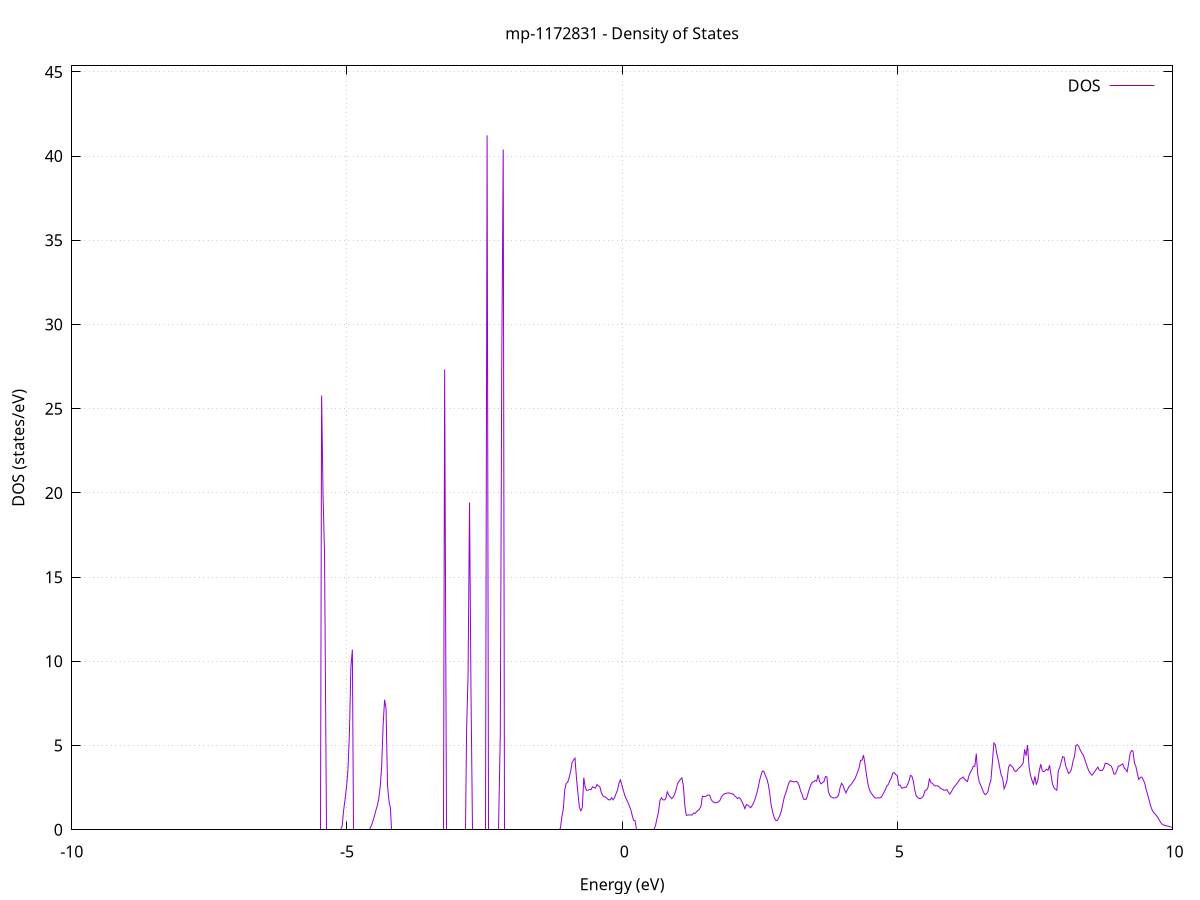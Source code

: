 set title 'mp-1172831 - Density of States'
set xlabel 'Energy (eV)'
set ylabel 'DOS (states/eV)'
set grid
set xrange [-10:10]
set yrange [0:45.358]
set xzeroaxis lt -1
set terminal png size 800,600
set output 'mp-1172831_dos_gnuplot.png'
plot '-' using 1:2 with lines title 'DOS'
-39.603800 0.000000
-39.577200 0.000000
-39.550500 0.000000
-39.523900 0.000000
-39.497300 0.000000
-39.470700 0.000000
-39.444100 0.000000
-39.417500 0.000000
-39.390900 0.000000
-39.364300 0.000000
-39.337600 0.000000
-39.311000 0.000000
-39.284400 0.000000
-39.257800 0.000000
-39.231200 0.000000
-39.204600 0.000000
-39.178000 0.000000
-39.151400 0.000000
-39.124800 0.000000
-39.098100 0.000000
-39.071500 0.000000
-39.044900 0.000000
-39.018300 0.000000
-38.991700 0.000000
-38.965100 0.000000
-38.938500 0.000000
-38.911900 0.000000
-38.885200 0.000000
-38.858600 0.000000
-38.832000 0.000000
-38.805400 0.000000
-38.778800 0.000000
-38.752200 0.000000
-38.725600 0.000000
-38.699000 0.000000
-38.672300 0.000000
-38.645700 0.000000
-38.619100 0.000000
-38.592500 0.000000
-38.565900 0.000000
-38.539300 0.000000
-38.512700 0.000000
-38.486100 0.000000
-38.459500 0.000000
-38.432800 0.000000
-38.406200 0.000000
-38.379600 0.000000
-38.353000 0.000000
-38.326400 0.000000
-38.299800 0.000000
-38.273200 0.000000
-38.246600 0.000000
-38.219900 0.000000
-38.193300 0.000000
-38.166700 0.000000
-38.140100 0.000000
-38.113500 0.000000
-38.086900 0.000000
-38.060300 0.000000
-38.033700 0.000000
-38.007100 0.000000
-37.980400 0.000000
-37.953800 0.000000
-37.927200 0.000000
-37.900600 0.000000
-37.874000 0.000000
-37.847400 0.000000
-37.820800 0.000000
-37.794200 0.000000
-37.767500 0.000000
-37.740900 0.000000
-37.714300 0.000000
-37.687700 0.000000
-37.661100 0.000000
-37.634500 0.000000
-37.607900 0.000000
-37.581300 0.000000
-37.554600 0.000000
-37.528000 0.000000
-37.501400 0.000000
-37.474800 0.000000
-37.448200 0.000000
-37.421600 0.000000
-37.395000 0.000000
-37.368400 0.000000
-37.341800 0.000000
-37.315100 0.000000
-37.288500 0.000000
-37.261900 0.000000
-37.235300 0.000000
-37.208700 0.000000
-37.182100 0.000000
-37.155500 0.000000
-37.128900 0.000000
-37.102200 0.000000
-37.075600 0.000000
-37.049000 0.000000
-37.022400 0.000000
-36.995800 0.000000
-36.969200 0.000000
-36.942600 0.000000
-36.916000 0.000000
-36.889400 0.000000
-36.862700 0.000000
-36.836100 0.000000
-36.809500 0.000000
-36.782900 0.000000
-36.756300 0.000000
-36.729700 0.000000
-36.703100 0.000000
-36.676500 0.000000
-36.649800 0.000000
-36.623200 0.000000
-36.596600 0.000000
-36.570000 0.000000
-36.543400 0.000000
-36.516800 0.000000
-36.490200 0.000000
-36.463600 0.000000
-36.436900 0.000000
-36.410300 0.000000
-36.383700 0.000000
-36.357100 0.000000
-36.330500 0.000000
-36.303900 0.000000
-36.277300 0.000000
-36.250700 0.000000
-36.224100 0.000000
-36.197400 0.000000
-36.170800 0.000000
-36.144200 0.000000
-36.117600 0.000000
-36.091000 0.000000
-36.064400 0.000000
-36.037800 0.000000
-36.011200 0.000000
-35.984500 0.000000
-35.957900 0.000000
-35.931300 0.000000
-35.904700 0.000000
-35.878100 0.000000
-35.851500 0.000000
-35.824900 0.000000
-35.798300 0.000000
-35.771700 0.000000
-35.745000 0.000000
-35.718400 0.000000
-35.691800 0.000000
-35.665200 0.000000
-35.638600 0.000000
-35.612000 0.000000
-35.585400 0.000000
-35.558800 0.000000
-35.532100 0.000000
-35.505500 0.000000
-35.478900 0.000000
-35.452300 0.000000
-35.425700 0.000000
-35.399100 0.000000
-35.372500 0.000000
-35.345900 0.000000
-35.319200 0.000000
-35.292600 0.000000
-35.266000 0.000000
-35.239400 0.000000
-35.212800 0.000000
-35.186200 0.000000
-35.159600 0.000000
-35.133000 0.000000
-35.106400 0.000000
-35.079700 0.000000
-35.053100 0.000000
-35.026500 0.000000
-34.999900 0.000000
-34.973300 0.000000
-34.946700 0.000000
-34.920100 0.000000
-34.893500 0.000000
-34.866800 0.000000
-34.840200 0.000000
-34.813600 0.000000
-34.787000 0.000000
-34.760400 0.000000
-34.733800 0.000000
-34.707200 0.000000
-34.680600 0.000000
-34.654000 0.000000
-34.627300 0.000000
-34.600700 0.000000
-34.574100 0.000000
-34.547500 0.000000
-34.520900 0.000000
-34.494300 0.000000
-34.467700 0.000000
-34.441100 0.000000
-34.414400 0.000000
-34.387800 0.000000
-34.361200 0.000000
-34.334600 0.000000
-34.308000 0.000000
-34.281400 0.000000
-34.254800 0.000000
-34.228200 0.000000
-34.201500 0.000000
-34.174900 0.000000
-34.148300 0.000000
-34.121700 0.000000
-34.095100 0.000000
-34.068500 0.000000
-34.041900 0.000000
-34.015300 0.000000
-33.988700 0.000000
-33.962000 0.000000
-33.935400 0.000000
-33.908800 0.000000
-33.882200 0.000000
-33.855600 0.000000
-33.829000 0.000000
-33.802400 0.000000
-33.775800 0.000000
-33.749100 0.000000
-33.722500 0.000000
-33.695900 0.000000
-33.669300 0.000000
-33.642700 0.000000
-33.616100 0.000000
-33.589500 0.000000
-33.562900 0.000000
-33.536300 0.000000
-33.509600 0.000000
-33.483000 0.000000
-33.456400 0.000000
-33.429800 0.000000
-33.403200 0.000000
-33.376600 0.000000
-33.350000 0.000000
-33.323400 0.000000
-33.296700 0.000000
-33.270100 0.000000
-33.243500 0.000000
-33.216900 0.000000
-33.190300 0.000000
-33.163700 0.000000
-33.137100 0.000000
-33.110500 0.000000
-33.083800 0.000000
-33.057200 0.000000
-33.030600 0.000000
-33.004000 0.000000
-32.977400 0.000000
-32.950800 0.000000
-32.924200 0.000000
-32.897600 0.000000
-32.871000 0.000000
-32.844300 0.000000
-32.817700 0.000000
-32.791100 0.000000
-32.764500 0.000000
-32.737900 0.000000
-32.711300 0.000000
-32.684700 0.000000
-32.658100 0.000000
-32.631400 0.000000
-32.604800 0.000000
-32.578200 0.000000
-32.551600 0.000000
-32.525000 0.000000
-32.498400 0.000000
-32.471800 0.000000
-32.445200 0.000000
-32.418600 0.000000
-32.391900 0.000000
-32.365300 0.000000
-32.338700 0.000000
-32.312100 0.000000
-32.285500 0.000000
-32.258900 0.000000
-32.232300 0.000000
-32.205700 0.000000
-32.179000 0.000000
-32.152400 0.000000
-32.125800 0.000000
-32.099200 0.000000
-32.072600 0.000000
-32.046000 0.000000
-32.019400 0.000000
-31.992800 0.000000
-31.966200 0.000000
-31.939500 0.000000
-31.912900 0.000000
-31.886300 0.000000
-31.859700 0.000000
-31.833100 0.000000
-31.806500 0.000000
-31.779900 0.000000
-31.753300 0.000000
-31.726600 0.000000
-31.700000 0.000000
-31.673400 0.000000
-31.646800 0.000000
-31.620200 0.000000
-31.593600 0.000000
-31.567000 0.000000
-31.540400 0.000000
-31.513700 0.000000
-31.487100 0.000000
-31.460500 0.000000
-31.433900 0.000000
-31.407300 0.000000
-31.380700 0.000000
-31.354100 0.000000
-31.327500 0.000000
-31.300900 0.000000
-31.274200 0.000000
-31.247600 0.000000
-31.221000 0.000000
-31.194400 0.000000
-31.167800 0.000000
-31.141200 0.000000
-31.114600 0.000000
-31.088000 0.000000
-31.061300 0.000000
-31.034700 0.000000
-31.008100 0.000000
-30.981500 0.000000
-30.954900 0.000000
-30.928300 0.000000
-30.901700 0.000000
-30.875100 0.000000
-30.848500 0.000000
-30.821800 0.000000
-30.795200 0.000000
-30.768600 0.000000
-30.742000 0.000000
-30.715400 0.000000
-30.688800 0.000000
-30.662200 0.000000
-30.635600 0.000000
-30.608900 0.000000
-30.582300 0.000000
-30.555700 0.000000
-30.529100 0.000000
-30.502500 0.000000
-30.475900 0.000000
-30.449300 0.000000
-30.422700 0.000000
-30.396000 0.000000
-30.369400 0.000000
-30.342800 0.000000
-30.316200 0.000000
-30.289600 0.000000
-30.263000 0.000000
-30.236400 0.000000
-30.209800 0.000000
-30.183200 0.000000
-30.156500 0.000000
-30.129900 0.000000
-30.103300 0.000000
-30.076700 0.000000
-30.050100 0.000000
-30.023500 0.000000
-29.996900 0.000000
-29.970300 0.000000
-29.943600 0.000000
-29.917000 0.000000
-29.890400 0.000000
-29.863800 0.000000
-29.837200 0.000000
-29.810600 0.000000
-29.784000 0.000000
-29.757400 0.000000
-29.730800 0.000000
-29.704100 0.000000
-29.677500 0.000000
-29.650900 0.000000
-29.624300 0.000000
-29.597700 0.000000
-29.571100 0.000000
-29.544500 0.000000
-29.517900 0.000000
-29.491200 0.000000
-29.464600 0.000000
-29.438000 0.000000
-29.411400 0.000000
-29.384800 0.000000
-29.358200 0.000000
-29.331600 0.000000
-29.305000 0.000000
-29.278300 0.000000
-29.251700 0.000000
-29.225100 0.000000
-29.198500 0.000000
-29.171900 0.000000
-29.145300 0.000000
-29.118700 0.000000
-29.092100 0.000000
-29.065500 0.000000
-29.038800 0.000000
-29.012200 0.000000
-28.985600 0.000000
-28.959000 0.000000
-28.932400 0.000000
-28.905800 0.000000
-28.879200 0.000000
-28.852600 0.000000
-28.825900 0.000000
-28.799300 0.000000
-28.772700 0.000000
-28.746100 0.000000
-28.719500 0.000000
-28.692900 0.000000
-28.666300 0.000000
-28.639700 0.000000
-28.613100 0.000000
-28.586400 0.000000
-28.559800 0.000000
-28.533200 0.000000
-28.506600 0.000000
-28.480000 0.000000
-28.453400 0.000000
-28.426800 0.000000
-28.400200 0.000000
-28.373500 0.000000
-28.346900 0.000000
-28.320300 0.000000
-28.293700 0.000000
-28.267100 0.000000
-28.240500 0.000000
-28.213900 0.000000
-28.187300 0.000000
-28.160600 0.000000
-28.134000 0.000000
-28.107400 0.000000
-28.080800 0.000000
-28.054200 0.000000
-28.027600 0.000000
-28.001000 0.000000
-27.974400 0.000000
-27.947800 0.000000
-27.921100 0.000000
-27.894500 0.000000
-27.867900 0.000000
-27.841300 0.000000
-27.814700 0.000000
-27.788100 0.000000
-27.761500 0.000000
-27.734900 0.000000
-27.708200 0.000000
-27.681600 0.000000
-27.655000 0.000000
-27.628400 0.000000
-27.601800 0.000000
-27.575200 0.000000
-27.548600 0.000000
-27.522000 0.000000
-27.495400 0.000000
-27.468700 0.000000
-27.442100 0.000000
-27.415500 0.000000
-27.388900 0.000000
-27.362300 0.000000
-27.335700 0.000000
-27.309100 0.000000
-27.282500 0.000000
-27.255800 0.000000
-27.229200 0.000000
-27.202600 0.000000
-27.176000 0.000000
-27.149400 0.000000
-27.122800 0.000000
-27.096200 0.000000
-27.069600 0.000000
-27.042900 0.000000
-27.016300 0.000000
-26.989700 0.000000
-26.963100 0.000000
-26.936500 0.000000
-26.909900 0.000000
-26.883300 0.000000
-26.856700 0.000000
-26.830100 0.000000
-26.803400 0.000000
-26.776800 0.000000
-26.750200 0.000000
-26.723600 0.000000
-26.697000 0.000000
-26.670400 0.000000
-26.643800 0.000000
-26.617200 0.000000
-26.590500 0.000000
-26.563900 0.000000
-26.537300 0.000000
-26.510700 0.000000
-26.484100 0.000000
-26.457500 0.000000
-26.430900 0.000000
-26.404300 0.000000
-26.377700 0.000000
-26.351000 0.000000
-26.324400 0.000000
-26.297800 0.000000
-26.271200 0.000000
-26.244600 0.000000
-26.218000 0.000000
-26.191400 0.000000
-26.164800 0.000000
-26.138100 0.000000
-26.111500 0.000000
-26.084900 0.000000
-26.058300 0.000000
-26.031700 0.000000
-26.005100 0.000000
-25.978500 0.000000
-25.951900 0.000000
-25.925200 0.000000
-25.898600 0.000000
-25.872000 0.000000
-25.845400 0.000000
-25.818800 0.000000
-25.792200 0.000000
-25.765600 0.000000
-25.739000 0.000000
-25.712400 0.000000
-25.685700 0.000000
-25.659100 0.000000
-25.632500 0.000000
-25.605900 0.000000
-25.579300 0.000000
-25.552700 0.000000
-25.526100 0.000000
-25.499500 0.000000
-25.472800 0.000000
-25.446200 0.000000
-25.419600 0.000000
-25.393000 0.000000
-25.366400 0.000000
-25.339800 0.000000
-25.313200 0.000000
-25.286600 0.000000
-25.260000 0.000000
-25.233300 0.000000
-25.206700 0.000000
-25.180100 0.000000
-25.153500 0.000000
-25.126900 0.000000
-25.100300 0.000000
-25.073700 0.000000
-25.047100 0.000000
-25.020400 0.000000
-24.993800 0.000000
-24.967200 0.000000
-24.940600 0.000000
-24.914000 0.000000
-24.887400 0.000000
-24.860800 0.000000
-24.834200 0.000000
-24.807500 0.000000
-24.780900 0.000000
-24.754300 0.000000
-24.727700 0.000000
-24.701100 0.000000
-24.674500 0.000000
-24.647900 0.000000
-24.621300 0.000000
-24.594700 0.000000
-24.568000 0.000000
-24.541400 0.000000
-24.514800 0.000000
-24.488200 0.000000
-24.461600 0.000000
-24.435000 0.000000
-24.408400 0.000000
-24.381800 0.000000
-24.355100 0.000000
-24.328500 0.000000
-24.301900 0.000000
-24.275300 0.000000
-24.248700 0.000000
-24.222100 0.000000
-24.195500 0.000000
-24.168900 0.000000
-24.142300 0.000000
-24.115600 0.000000
-24.089000 0.000000
-24.062400 0.000000
-24.035800 0.000000
-24.009200 0.000000
-23.982600 0.000000
-23.956000 0.000000
-23.929400 0.000000
-23.902700 0.000000
-23.876100 0.000000
-23.849500 0.000000
-23.822900 0.000000
-23.796300 0.000000
-23.769700 0.000000
-23.743100 0.000000
-23.716500 0.000000
-23.689800 0.000000
-23.663200 0.000000
-23.636600 0.000000
-23.610000 0.000000
-23.583400 0.000000
-23.556800 0.000000
-23.530200 0.000000
-23.503600 0.000000
-23.477000 0.000000
-23.450300 0.000000
-23.423700 0.000000
-23.397100 0.000000
-23.370500 0.000000
-23.343900 0.000000
-23.317300 0.000000
-23.290700 0.000000
-23.264100 0.000000
-23.237400 0.000000
-23.210800 0.000000
-23.184200 0.000000
-23.157600 0.000000
-23.131000 0.000000
-23.104400 0.000000
-23.077800 0.000000
-23.051200 0.000000
-23.024600 0.000000
-22.997900 0.000000
-22.971300 0.000000
-22.944700 0.000000
-22.918100 0.000000
-22.891500 0.000000
-22.864900 0.000000
-22.838300 0.000000
-22.811700 0.000000
-22.785000 0.000000
-22.758400 0.000000
-22.731800 0.000000
-22.705200 0.000000
-22.678600 0.000000
-22.652000 0.000000
-22.625400 0.000000
-22.598800 0.000000
-22.572100 0.000000
-22.545500 0.000000
-22.518900 0.000000
-22.492300 0.000000
-22.465700 0.000000
-22.439100 0.000000
-22.412500 0.000000
-22.385900 0.000000
-22.359300 0.000000
-22.332600 0.000000
-22.306000 0.000000
-22.279400 0.000000
-22.252800 0.000000
-22.226200 0.000000
-22.199600 0.000000
-22.173000 0.000000
-22.146400 0.000000
-22.119700 0.000000
-22.093100 0.000000
-22.066500 0.000000
-22.039900 0.000000
-22.013300 0.000000
-21.986700 0.000000
-21.960100 0.000000
-21.933500 0.000000
-21.906900 0.000000
-21.880200 0.000000
-21.853600 0.000000
-21.827000 0.000000
-21.800400 0.000000
-21.773800 0.000000
-21.747200 0.000000
-21.720600 0.000000
-21.694000 0.000000
-21.667300 0.000000
-21.640700 0.000000
-21.614100 0.000000
-21.587500 0.000000
-21.560900 0.000000
-21.534300 0.000000
-21.507700 0.000000
-21.481100 0.000000
-21.454400 0.000000
-21.427800 0.000000
-21.401200 0.000000
-21.374600 0.000000
-21.348000 0.000000
-21.321400 0.000000
-21.294800 0.000000
-21.268200 0.000000
-21.241600 0.000000
-21.214900 0.000000
-21.188300 0.000000
-21.161700 0.000000
-21.135100 0.000000
-21.108500 0.000000
-21.081900 0.000000
-21.055300 0.000000
-21.028700 0.000000
-21.002000 0.000000
-20.975400 0.000000
-20.948800 0.000000
-20.922200 0.000000
-20.895600 0.000000
-20.869000 0.000000
-20.842400 0.000000
-20.815800 0.000000
-20.789200 0.000000
-20.762500 0.000000
-20.735900 0.000000
-20.709300 0.000000
-20.682700 0.000000
-20.656100 0.000000
-20.629500 0.000000
-20.602900 0.000000
-20.576300 0.000000
-20.549600 0.000000
-20.523000 0.000000
-20.496400 0.000000
-20.469800 0.000000
-20.443200 0.000000
-20.416600 0.000000
-20.390000 0.000000
-20.363400 0.000000
-20.336700 0.000000
-20.310100 0.000000
-20.283500 0.000000
-20.256900 0.000000
-20.230300 0.000000
-20.203700 0.000000
-20.177100 0.000000
-20.150500 0.000000
-20.123900 0.000000
-20.097200 0.000000
-20.070600 0.000000
-20.044000 0.000000
-20.017400 0.000000
-19.990800 0.000000
-19.964200 0.000000
-19.937600 0.000000
-19.911000 0.000000
-19.884300 0.000000
-19.857700 0.000000
-19.831100 0.000000
-19.804500 0.000000
-19.777900 0.000000
-19.751300 0.000000
-19.724700 0.000000
-19.698100 0.000000
-19.671500 0.000000
-19.644800 0.000000
-19.618200 0.000000
-19.591600 0.000000
-19.565000 0.000000
-19.538400 0.000000
-19.511800 0.000000
-19.485200 0.000000
-19.458600 0.000000
-19.431900 0.000000
-19.405300 0.000000
-19.378700 0.000000
-19.352100 0.000000
-19.325500 0.000000
-19.298900 0.000000
-19.272300 0.000000
-19.245700 0.000000
-19.219100 0.000000
-19.192400 0.000000
-19.165800 0.000000
-19.139200 0.000000
-19.112600 0.000000
-19.086000 0.000000
-19.059400 0.000000
-19.032800 0.000000
-19.006200 0.000000
-18.979500 0.000000
-18.952900 0.000000
-18.926300 0.000000
-18.899700 0.000000
-18.873100 0.000000
-18.846500 0.000000
-18.819900 0.000000
-18.793300 0.000000
-18.766600 0.000000
-18.740000 0.000000
-18.713400 0.000000
-18.686800 0.000000
-18.660200 0.000000
-18.633600 0.000000
-18.607000 0.000000
-18.580400 0.000000
-18.553800 0.000000
-18.527100 0.000000
-18.500500 0.000000
-18.473900 0.000000
-18.447300 0.000000
-18.420700 0.000000
-18.394100 0.000000
-18.367500 0.000000
-18.340900 0.000000
-18.314200 0.000000
-18.287600 0.000000
-18.261000 0.000000
-18.234400 0.000000
-18.207800 0.000000
-18.181200 0.000000
-18.154600 0.000000
-18.128000 0.000000
-18.101400 0.000000
-18.074700 0.000000
-18.048100 0.000000
-18.021500 0.000000
-17.994900 0.000000
-17.968300 0.000000
-17.941700 0.000000
-17.915100 0.000000
-17.888500 0.000000
-17.861800 0.000000
-17.835200 0.000000
-17.808600 0.000000
-17.782000 0.000000
-17.755400 0.000000
-17.728800 0.000000
-17.702200 0.000000
-17.675600 0.000000
-17.648900 0.000000
-17.622300 0.000000
-17.595700 0.000000
-17.569100 0.000000
-17.542500 0.000000
-17.515900 0.000000
-17.489300 0.000000
-17.462700 0.000000
-17.436100 0.000000
-17.409400 0.000000
-17.382800 0.000000
-17.356200 0.000000
-17.329600 0.000000
-17.303000 0.000000
-17.276400 0.000000
-17.249800 0.000000
-17.223200 0.000000
-17.196500 0.000000
-17.169900 0.000000
-17.143300 0.000000
-17.116700 0.000000
-17.090100 0.000000
-17.063500 0.000000
-17.036900 0.000000
-17.010300 0.000000
-16.983700 0.000000
-16.957000 0.000000
-16.930400 0.000000
-16.903800 0.000000
-16.877200 0.000000
-16.850600 0.000000
-16.824000 0.000000
-16.797400 0.000000
-16.770800 0.000000
-16.744100 0.000000
-16.717500 0.000000
-16.690900 0.000000
-16.664300 0.000000
-16.637700 0.000000
-16.611100 0.000000
-16.584500 0.000000
-16.557900 0.000000
-16.531200 0.000000
-16.504600 0.000000
-16.478000 0.000000
-16.451400 0.000000
-16.424800 0.000000
-16.398200 0.000000
-16.371600 0.000000
-16.345000 0.000000
-16.318400 0.000000
-16.291700 0.000000
-16.265100 0.000000
-16.238500 0.000000
-16.211900 0.000000
-16.185300 0.000000
-16.158700 0.000000
-16.132100 0.000000
-16.105500 0.000000
-16.078800 0.000000
-16.052200 0.000000
-16.025600 0.000000
-15.999000 0.000000
-15.972400 0.000000
-15.945800 0.000000
-15.919200 0.000000
-15.892600 0.000000
-15.866000 0.000000
-15.839300 0.000000
-15.812700 0.000000
-15.786100 0.000000
-15.759500 0.000000
-15.732900 0.000000
-15.706300 0.000000
-15.679700 0.000000
-15.653100 0.000000
-15.626400 0.000000
-15.599800 0.000000
-15.573200 0.000000
-15.546600 0.000000
-15.520000 0.000000
-15.493400 0.000000
-15.466800 0.000000
-15.440200 0.000000
-15.413500 0.000000
-15.386900 0.000000
-15.360300 0.000000
-15.333700 0.000000
-15.307100 0.000000
-15.280500 0.000000
-15.253900 0.000000
-15.227300 0.000000
-15.200700 0.000000
-15.174000 0.000000
-15.147400 0.000000
-15.120800 0.000000
-15.094200 0.000000
-15.067600 0.000000
-15.041000 0.000000
-15.014400 0.000000
-14.987800 0.000000
-14.961100 0.000000
-14.934500 0.000000
-14.907900 0.000000
-14.881300 0.000000
-14.854700 0.000000
-14.828100 0.000000
-14.801500 0.000000
-14.774900 0.000000
-14.748300 0.000000
-14.721600 0.000000
-14.695000 0.000000
-14.668400 0.000000
-14.641800 0.000000
-14.615200 0.000000
-14.588600 0.000000
-14.562000 0.000000
-14.535400 0.000000
-14.508700 0.000000
-14.482100 0.000000
-14.455500 0.000000
-14.428900 0.000000
-14.402300 0.000000
-14.375700 0.000000
-14.349100 0.000000
-14.322500 0.000000
-14.295800 0.000000
-14.269200 0.000000
-14.242600 0.000000
-14.216000 0.000000
-14.189400 0.000000
-14.162800 0.000000
-14.136200 0.000000
-14.109600 0.000000
-14.083000 0.000000
-14.056300 0.000000
-14.029700 0.000000
-14.003100 0.000000
-13.976500 0.000000
-13.949900 0.000000
-13.923300 0.000000
-13.896700 0.000000
-13.870100 0.000000
-13.843400 0.000000
-13.816800 0.000000
-13.790200 0.000000
-13.763600 0.000000
-13.737000 0.000000
-13.710400 0.000000
-13.683800 0.000000
-13.657200 0.000000
-13.630600 0.000000
-13.603900 0.000000
-13.577300 0.000000
-13.550700 0.000000
-13.524100 0.000000
-13.497500 0.000000
-13.470900 0.000000
-13.444300 0.000000
-13.417700 0.000000
-13.391000 0.000000
-13.364400 0.000000
-13.337800 0.000000
-13.311200 0.000000
-13.284600 0.000000
-13.258000 0.000000
-13.231400 0.000000
-13.204800 0.000000
-13.178100 0.000000
-13.151500 0.000000
-13.124900 0.000000
-13.098300 0.000000
-13.071700 0.000000
-13.045100 0.000000
-13.018500 0.000000
-12.991900 0.000000
-12.965300 0.000000
-12.938600 0.000000
-12.912000 0.000000
-12.885400 0.000000
-12.858800 0.000000
-12.832200 0.000000
-12.805600 0.000000
-12.779000 0.000000
-12.752400 0.000000
-12.725700 0.000000
-12.699100 0.000000
-12.672500 0.000000
-12.645900 0.000000
-12.619300 0.000000
-12.592700 0.000000
-12.566100 0.000000
-12.539500 0.000000
-12.512900 0.000000
-12.486200 0.000000
-12.459600 0.000000
-12.433000 0.000000
-12.406400 0.000000
-12.379800 0.000000
-12.353200 0.000000
-12.326600 0.000000
-12.300000 0.000000
-12.273300 0.000000
-12.246700 0.000000
-12.220100 0.000000
-12.193500 0.000000
-12.166900 0.000000
-12.140300 0.000000
-12.113700 0.000000
-12.087100 0.000000
-12.060400 0.000000
-12.033800 0.000000
-12.007200 0.000000
-11.980600 0.000000
-11.954000 0.000000
-11.927400 0.000000
-11.900800 0.000000
-11.874200 0.000000
-11.847600 0.000000
-11.820900 0.000000
-11.794300 0.000000
-11.767700 0.000000
-11.741100 0.000000
-11.714500 0.000000
-11.687900 0.000000
-11.661300 0.000000
-11.634700 0.000000
-11.608000 0.000000
-11.581400 0.000000
-11.554800 0.000000
-11.528200 0.000000
-11.501600 0.000000
-11.475000 0.000000
-11.448400 0.000000
-11.421800 0.000000
-11.395200 0.000000
-11.368500 0.000000
-11.341900 0.000000
-11.315300 0.000000
-11.288700 0.000000
-11.262100 0.000000
-11.235500 0.000000
-11.208900 0.000000
-11.182300 0.000000
-11.155600 0.000000
-11.129000 0.000000
-11.102400 0.000000
-11.075800 0.000000
-11.049200 0.000000
-11.022600 0.000000
-10.996000 0.000000
-10.969400 0.000000
-10.942700 0.000000
-10.916100 0.000000
-10.889500 0.000000
-10.862900 0.000000
-10.836300 0.000000
-10.809700 0.000000
-10.783100 0.000000
-10.756500 0.000000
-10.729900 0.000000
-10.703200 0.000000
-10.676600 0.000000
-10.650000 0.000000
-10.623400 0.000000
-10.596800 0.000000
-10.570200 0.000000
-10.543600 0.000000
-10.517000 0.000000
-10.490300 0.000000
-10.463700 0.000000
-10.437100 0.000000
-10.410500 0.000000
-10.383900 0.000000
-10.357300 0.000000
-10.330700 0.000000
-10.304100 0.000000
-10.277500 0.000000
-10.250800 0.000000
-10.224200 0.000000
-10.197600 0.000000
-10.171000 0.000000
-10.144400 0.000000
-10.117800 0.000000
-10.091200 0.000000
-10.064600 0.000000
-10.037900 0.000000
-10.011300 0.000000
-9.984700 0.000000
-9.958100 0.000000
-9.931500 0.000000
-9.904900 0.000000
-9.878300 0.000000
-9.851700 0.000000
-9.825000 0.000000
-9.798400 0.000000
-9.771800 0.000000
-9.745200 0.000000
-9.718600 0.000000
-9.692000 0.000000
-9.665400 0.000000
-9.638800 0.000000
-9.612200 0.000000
-9.585500 0.000000
-9.558900 0.000000
-9.532300 0.000000
-9.505700 0.000000
-9.479100 0.000000
-9.452500 0.000000
-9.425900 0.000000
-9.399300 0.000000
-9.372600 0.000000
-9.346000 0.000000
-9.319400 0.000000
-9.292800 0.000000
-9.266200 0.000000
-9.239600 0.000000
-9.213000 0.000000
-9.186400 0.000000
-9.159800 0.000000
-9.133100 0.000000
-9.106500 0.000000
-9.079900 0.000000
-9.053300 0.000000
-9.026700 0.000000
-9.000100 0.000000
-8.973500 0.000000
-8.946900 0.000000
-8.920200 0.000000
-8.893600 0.000000
-8.867000 0.000000
-8.840400 0.000000
-8.813800 0.000000
-8.787200 0.000000
-8.760600 0.000000
-8.734000 0.000000
-8.707300 0.000000
-8.680700 0.000000
-8.654100 0.000000
-8.627500 0.000000
-8.600900 0.000000
-8.574300 0.000000
-8.547700 0.000000
-8.521100 0.000000
-8.494500 0.000000
-8.467800 0.000000
-8.441200 0.000000
-8.414600 0.000000
-8.388000 0.000000
-8.361400 0.000000
-8.334800 0.000000
-8.308200 0.000000
-8.281600 0.000000
-8.254900 0.000000
-8.228300 0.000000
-8.201700 0.000000
-8.175100 0.000000
-8.148500 0.000000
-8.121900 0.000000
-8.095300 0.000000
-8.068700 0.000000
-8.042100 0.000000
-8.015400 0.000000
-7.988800 0.000000
-7.962200 0.000000
-7.935600 0.000000
-7.909000 0.000000
-7.882400 0.000000
-7.855800 0.000000
-7.829200 0.000000
-7.802500 0.000000
-7.775900 0.000000
-7.749300 0.000000
-7.722700 0.000000
-7.696100 0.000000
-7.669500 0.000000
-7.642900 0.000000
-7.616300 0.000000
-7.589700 0.000000
-7.563000 0.000000
-7.536400 0.000000
-7.509800 0.000000
-7.483200 0.000000
-7.456600 0.000000
-7.430000 0.000000
-7.403400 0.000000
-7.376800 0.000000
-7.350100 0.000000
-7.323500 0.000000
-7.296900 0.000000
-7.270300 0.000000
-7.243700 0.000000
-7.217100 0.000000
-7.190500 0.000000
-7.163900 0.000000
-7.137200 0.000000
-7.110600 0.000000
-7.084000 0.000000
-7.057400 0.000000
-7.030800 0.000000
-7.004200 0.000000
-6.977600 0.000000
-6.951000 0.000000
-6.924400 0.000000
-6.897700 0.000000
-6.871100 0.000000
-6.844500 0.000000
-6.817900 0.000000
-6.791300 0.000000
-6.764700 0.000000
-6.738100 0.000000
-6.711500 0.000000
-6.684800 0.000000
-6.658200 0.000000
-6.631600 0.000000
-6.605000 0.000000
-6.578400 0.000000
-6.551800 0.000000
-6.525200 0.000000
-6.498600 0.000000
-6.472000 0.000000
-6.445300 0.000000
-6.418700 0.000000
-6.392100 0.000000
-6.365500 0.000000
-6.338900 0.000000
-6.312300 0.000000
-6.285700 0.000000
-6.259100 0.000000
-6.232400 0.000000
-6.205800 0.000000
-6.179200 0.000000
-6.152600 0.000000
-6.126000 0.000000
-6.099400 0.000000
-6.072800 0.000000
-6.046200 0.000000
-6.019500 0.000000
-5.992900 0.000000
-5.966300 0.000000
-5.939700 0.000000
-5.913100 0.000000
-5.886500 0.000000
-5.859900 0.000000
-5.833300 0.000000
-5.806700 0.000000
-5.780000 0.000000
-5.753400 0.000000
-5.726800 0.000000
-5.700200 0.000000
-5.673600 0.000000
-5.647000 0.000000
-5.620400 0.000000
-5.593800 0.000000
-5.567100 0.000000
-5.540500 0.000000
-5.513900 0.000000
-5.487300 0.000000
-5.460700 25.783900
-5.434100 19.788000
-5.407500 16.389300
-5.380900 0.000000
-5.354300 0.000000
-5.327600 0.000000
-5.301000 0.000000
-5.274400 0.000000
-5.247800 0.000000
-5.221200 0.000000
-5.194600 0.000000
-5.168000 0.000000
-5.141400 0.000000
-5.114700 0.000000
-5.088100 0.194000
-5.061500 1.129000
-5.034900 1.806800
-5.008300 2.531200
-4.981700 3.593800
-4.955100 5.797800
-4.928500 9.660500
-4.901800 10.696200
-4.875200 0.000000
-4.848600 0.000000
-4.822000 0.000000
-4.795400 0.000000
-4.768800 0.000000
-4.742200 0.000000
-4.715600 0.000000
-4.689000 0.000000
-4.662300 0.000000
-4.635700 0.000000
-4.609100 0.000000
-4.582500 0.000000
-4.555900 0.248300
-4.529300 0.511800
-4.502700 0.791100
-4.476100 1.130300
-4.449400 1.431700
-4.422800 1.837700
-4.396200 2.548500
-4.369600 3.764000
-4.343000 6.231600
-4.316400 7.719800
-4.289800 7.194600
-4.263200 2.660500
-4.236600 1.692000
-4.209900 1.278000
-4.183300 0.000000
-4.156700 0.000000
-4.130100 0.000000
-4.103500 0.000000
-4.076900 0.000000
-4.050300 0.000000
-4.023700 0.000000
-3.997000 0.000000
-3.970400 0.000000
-3.943800 0.000000
-3.917200 0.000000
-3.890600 0.000000
-3.864000 0.000000
-3.837400 0.000000
-3.810800 0.000000
-3.784100 0.000000
-3.757500 0.000000
-3.730900 0.000000
-3.704300 0.000000
-3.677700 0.000000
-3.651100 0.000000
-3.624500 0.000000
-3.597900 0.000000
-3.571300 0.000000
-3.544600 0.000000
-3.518000 0.000000
-3.491400 0.000000
-3.464800 0.000000
-3.438200 0.000000
-3.411600 0.000000
-3.385000 0.000000
-3.358400 0.000000
-3.331700 0.000000
-3.305100 0.000000
-3.278500 0.000000
-3.251900 0.000000
-3.225300 27.326600
-3.198700 0.000000
-3.172100 0.000000
-3.145500 0.000000
-3.118900 0.000000
-3.092200 0.000000
-3.065600 0.000000
-3.039000 0.000000
-3.012400 0.000000
-2.985800 0.000000
-2.959200 0.000000
-2.932600 0.000000
-2.906000 0.000000
-2.879300 0.000000
-2.852700 0.000000
-2.826100 5.897100
-2.799500 9.179100
-2.772900 19.433200
-2.746300 8.064900
-2.719700 0.000000
-2.693100 0.000000
-2.666400 0.000000
-2.639800 0.000000
-2.613200 0.000000
-2.586600 0.000000
-2.560000 0.000000
-2.533400 0.000000
-2.506800 0.000000
-2.480200 0.000000
-2.453600 41.234100
-2.426900 0.000000
-2.400300 0.000000
-2.373700 0.000000
-2.347100 0.000000
-2.320500 0.000000
-2.293900 0.000000
-2.267300 0.000000
-2.240700 0.000000
-2.214000 5.665800
-2.187400 27.746300
-2.160800 40.392200
-2.134200 0.000000
-2.107600 0.000000
-2.081000 0.000000
-2.054400 0.000000
-2.027800 0.000000
-2.001200 0.000000
-1.974500 0.000000
-1.947900 0.000000
-1.921300 0.000000
-1.894700 0.000000
-1.868100 0.000000
-1.841500 0.000000
-1.814900 0.000000
-1.788300 0.000000
-1.761600 0.000000
-1.735000 0.000000
-1.708400 0.000000
-1.681800 0.000000
-1.655200 0.000000
-1.628600 0.000000
-1.602000 0.000000
-1.575400 0.000000
-1.548700 0.000000
-1.522100 0.000000
-1.495500 0.000000
-1.468900 0.000000
-1.442300 0.000000
-1.415700 0.000000
-1.389100 0.000000
-1.362500 0.000000
-1.335900 0.000000
-1.309200 0.000000
-1.282600 0.000000
-1.256000 0.000000
-1.229400 0.000000
-1.202800 0.000000
-1.176200 0.000000
-1.149600 0.000000
-1.123000 0.063000
-1.096300 0.748900
-1.069700 1.216500
-1.043100 2.370700
-1.016500 2.753200
-0.989900 2.818900
-0.963300 3.094100
-0.936700 3.437300
-0.910100 3.988200
-0.883500 4.139600
-0.856800 4.249100
-0.830200 3.074900
-0.803600 2.183100
-0.777000 1.327900
-0.750400 1.125800
-0.723800 1.315400
-0.697200 3.095000
-0.670600 2.512800
-0.643900 2.339900
-0.617300 2.354400
-0.590700 2.388000
-0.564100 2.387100
-0.537500 2.556000
-0.510900 2.506300
-0.484300 2.472600
-0.457700 2.691500
-0.431000 2.611100
-0.404400 2.554100
-0.377800 2.206200
-0.351200 2.023900
-0.324600 1.960100
-0.298000 1.936500
-0.271400 1.843600
-0.244800 1.782300
-0.218200 1.771800
-0.191500 1.903200
-0.164900 1.774100
-0.138300 1.903400
-0.111700 2.135300
-0.085100 2.359600
-0.058500 2.753600
-0.031900 2.969800
-0.005300 2.659100
0.021400 2.347800
0.048000 2.034900
0.074600 1.831900
0.101200 1.653900
0.127800 1.452000
0.154400 1.213200
0.181000 0.876000
0.207600 0.569100
0.234200 0.539800
0.260900 0.000000
0.287500 0.000000
0.314100 0.000000
0.340700 0.000000
0.367300 0.000000
0.393900 0.000000
0.420500 0.000000
0.447100 0.000000
0.473800 0.000000
0.500400 0.000000
0.527000 0.000000
0.553600 0.000000
0.580200 0.029200
0.606800 0.263100
0.633400 0.664800
0.660000 1.037700
0.686700 1.728500
0.713300 1.897900
0.739900 1.781300
0.766500 1.767700
0.793100 1.852400
0.819700 2.256300
0.846300 2.074200
0.872900 1.960400
0.899500 1.850500
0.926200 1.929700
0.952800 2.102200
0.979400 2.376200
1.006000 2.735800
1.032600 2.876500
1.059200 2.997700
1.085800 3.082600
1.112400 2.615500
1.139100 1.432700
1.165700 0.857400
1.192300 0.876900
1.218900 0.882500
1.245500 0.875900
1.272100 0.881200
1.298700 0.995400
1.325300 0.973400
1.351900 1.071400
1.378600 1.144600
1.405200 1.230200
1.431800 1.385600
1.458400 1.990000
1.485000 1.971700
1.511600 1.970300
1.538200 2.028400
1.564800 2.071100
1.591500 2.044200
1.618100 1.791400
1.644700 1.679900
1.671300 1.618900
1.697900 1.605600
1.724500 1.617800
1.751100 1.658100
1.777700 1.751100
1.804400 1.954000
1.831000 2.066400
1.857600 2.133900
1.884200 2.154800
1.910800 2.183000
1.937400 2.187400
1.964000 2.171700
1.990600 2.135000
2.017200 2.124700
2.043900 2.014700
2.070500 1.944700
2.097100 1.857500
2.123700 1.915000
2.150300 1.833700
2.176900 1.667500
2.203500 1.483900
2.230100 1.253400
2.256800 1.494700
2.283400 1.464800
2.310000 1.381100
2.336600 1.311000
2.363200 1.445200
2.389800 1.604400
2.416400 1.839500
2.443000 2.126200
2.469600 2.469400
2.496300 2.915300
2.522900 3.237600
2.549500 3.491800
2.576100 3.457700
2.602700 3.222100
2.629300 3.034800
2.655900 2.691200
2.682500 2.142100
2.709200 1.434000
2.735800 1.036700
2.762400 0.736300
2.789000 0.565100
2.815600 0.543500
2.842200 0.679700
2.868800 0.882500
2.895400 1.147100
2.922100 1.570900
2.948700 1.981200
2.975300 2.196800
3.001900 2.494100
3.028500 2.780000
3.055100 2.910800
3.081700 2.872100
3.108300 2.844300
3.134900 2.852400
3.161600 2.879700
3.188200 2.814100
3.214800 2.642200
3.241400 2.324100
3.268000 2.110800
3.294600 1.824200
3.321200 1.801200
3.347800 1.821600
3.374500 2.122700
3.401100 2.418100
3.427700 2.664500
3.454300 2.813700
3.480900 2.860100
3.507500 2.926800
3.534100 2.881400
3.560700 3.258400
3.587300 2.865300
3.614000 2.726000
3.640600 2.805100
3.667200 2.866300
3.693800 3.156700
3.720400 3.140200
3.747000 2.268600
3.773600 2.037200
3.800200 1.949700
3.826900 1.896500
3.853500 1.885100
3.880100 1.896800
3.906700 1.945500
3.933300 2.065300
3.959900 2.506900
3.986500 2.760100
4.013100 2.637700
4.039800 2.390300
4.066400 2.190100
4.093000 2.369300
4.119600 2.550200
4.146200 2.646800
4.172800 2.743800
4.199400 2.882900
4.226000 3.005500
4.252600 3.204900
4.279300 3.436200
4.305900 3.676700
4.332500 4.124800
4.359100 4.130900
4.385700 4.435000
4.412300 3.893600
4.438900 3.287500
4.465500 2.734000
4.492200 2.390500
4.518800 2.209500
4.545400 2.093800
4.572000 1.962500
4.598600 1.890800
4.625200 1.880800
4.651800 1.895400
4.678400 1.895800
4.705000 1.930100
4.731700 2.064000
4.758300 2.230400
4.784900 2.405300
4.811500 2.604500
4.838100 2.700300
4.864700 2.917900
4.891300 3.070900
4.917900 3.380900
4.944600 3.391600
4.971200 3.273800
4.997800 3.234000
5.024400 2.649800
5.051000 2.657200
5.077600 2.471200
5.104200 2.484600
5.130800 2.527100
5.157400 2.513400
5.184100 2.665100
5.210700 2.875700
5.237300 3.222700
5.263900 3.189600
5.290500 2.893800
5.317100 2.352300
5.343700 2.015800
5.370300 1.923400
5.397000 1.854300
5.423600 1.857500
5.450200 1.912700
5.476800 2.019800
5.503400 2.335900
5.530000 2.354600
5.556600 2.502900
5.583200 3.048300
5.609900 2.799800
5.636500 2.757700
5.663100 2.661800
5.689700 2.600400
5.716300 2.611000
5.742900 2.593900
5.769500 2.516500
5.796100 2.433400
5.822700 2.406800
5.849400 2.346500
5.876000 2.353000
5.902600 2.383800
5.929200 2.223700
5.955800 2.116600
5.982400 2.259100
6.009000 2.420100
6.035600 2.562200
6.062300 2.657200
6.088900 2.766100
6.115500 2.892400
6.142100 3.022700
6.168700 3.057100
6.195300 3.134400
6.221900 3.010200
6.248500 2.919000
6.275100 2.867300
6.301800 3.215200
6.328400 3.426700
6.355000 3.557300
6.381600 3.776600
6.408200 3.765900
6.434800 4.521000
6.461400 3.295200
6.488000 2.848000
6.514700 2.648100
6.541300 2.429200
6.567900 2.215500
6.594500 2.087400
6.621100 2.132800
6.647700 2.275900
6.674300 2.678300
6.700900 2.943200
6.727600 4.021600
6.754200 5.152000
6.780800 5.051100
6.807400 4.510600
6.834000 4.149600
6.860600 3.693000
6.887200 3.250400
6.913800 3.058900
6.940400 2.439200
6.967100 2.641400
6.993700 2.942700
7.020300 3.708500
7.046900 3.874500
7.073500 3.795200
7.100100 3.708000
7.126700 3.507200
7.153300 3.457400
7.180000 3.544700
7.206600 3.659500
7.233200 3.728600
7.259800 3.822800
7.286400 3.966600
7.313000 4.772000
7.339600 4.396800
7.366200 5.033700
7.392800 3.767200
7.419500 3.228700
7.446100 2.940900
7.472700 2.703200
7.499300 3.173900
7.525900 2.675400
7.552500 2.940100
7.579100 3.505100
7.605700 3.895400
7.632400 3.501000
7.659000 3.448200
7.685600 3.505200
7.712200 3.596900
7.738800 3.536000
7.765400 3.832000
7.792000 3.288800
7.818600 2.729500
7.845300 2.496400
7.871900 2.409200
7.898500 2.348600
7.925100 3.510800
7.951700 3.704300
7.978300 4.021300
8.004900 4.342900
8.031500 4.307300
8.058100 3.799000
8.084800 3.578900
8.111400 3.338300
8.138000 3.423300
8.164600 3.602000
8.191200 4.060500
8.217800 4.324800
8.244400 4.997100
8.271000 5.053800
8.297700 4.931500
8.324300 4.731300
8.350900 4.568000
8.377500 4.438300
8.404100 4.203300
8.430700 3.935200
8.457300 3.678200
8.483900 3.469100
8.510500 3.326700
8.537200 3.242500
8.563800 3.347900
8.590400 3.480300
8.617000 3.599000
8.643600 3.721500
8.670200 3.541600
8.696800 3.519900
8.723400 3.521500
8.750100 3.652500
8.776700 3.943700
8.803300 3.949600
8.829900 3.910000
8.856500 3.842200
8.883100 3.797800
8.909700 3.614600
8.936300 3.303500
8.963000 3.317100
8.989600 3.530500
9.016200 3.785200
9.042800 3.793500
9.069400 3.860600
9.096000 3.908300
9.122600 3.669400
9.149200 3.586800
9.175800 3.447200
9.202500 3.931300
9.229100 4.507100
9.255700 4.707100
9.282300 4.658600
9.308900 3.962400
9.335500 3.757800
9.362100 3.320100
9.388700 2.986700
9.415400 3.106600
9.442000 3.130500
9.468600 2.965100
9.495200 2.768200
9.521800 2.371700
9.548400 2.086400
9.575000 1.765800
9.601600 1.425000
9.628200 1.185500
9.654900 1.037500
9.681500 0.943100
9.708100 0.845100
9.734700 0.719400
9.761300 0.572800
9.787900 0.422600
9.814500 0.319200
9.841100 0.280700
9.867800 0.247600
9.894400 0.230700
9.921000 0.217500
9.947600 0.193300
9.974200 0.158000
10.000800 0.144200
10.027400 0.133000
10.054000 0.122500
10.080700 0.112800
10.107300 0.104700
10.133900 0.097800
10.160500 0.091200
10.187100 0.084900
10.213700 0.078900
10.240300 0.073200
10.266900 0.067800
10.293500 0.062600
10.320200 0.057500
10.346800 0.052400
10.373400 0.047400
10.400000 0.042600
10.426600 0.037800
10.453200 0.033000
10.479800 0.028400
10.506400 0.025200
10.533100 0.023500
10.559700 0.022200
10.586300 0.020900
10.612900 0.019600
10.639500 0.018300
10.666100 0.017000
10.692700 0.015700
10.719300 0.014400
10.745900 0.013100
10.772600 0.011800
10.799200 0.010500
10.825800 0.009300
10.852400 0.008000
10.879000 0.006700
10.905600 0.005400
10.932200 0.004200
10.958800 0.002900
10.985500 0.001600
11.012100 0.000300
11.038700 0.000000
11.065300 0.000000
11.091900 0.000000
11.118500 0.000000
11.145100 0.000000
11.171700 0.000000
11.198400 0.000000
11.225000 0.000000
11.251600 0.000000
11.278200 0.000000
11.304800 0.000000
11.331400 0.000000
11.358000 0.000000
11.384600 0.000000
11.411200 0.000000
11.437900 0.000000
11.464500 0.000000
11.491100 0.000000
11.517700 0.000000
11.544300 0.000000
11.570900 0.000000
11.597500 0.000000
11.624100 0.000000
11.650800 0.000000
11.677400 0.000000
11.704000 0.000000
11.730600 0.000000
11.757200 0.000000
11.783800 0.000000
11.810400 0.000000
11.837000 0.000000
11.863600 0.000000
11.890300 0.000000
11.916900 0.000000
11.943500 0.000000
11.970100 0.000000
11.996700 0.000000
12.023300 0.000000
12.049900 0.000000
12.076500 0.000000
12.103200 0.000000
12.129800 0.000000
12.156400 0.000000
12.183000 0.000000
12.209600 0.000000
12.236200 0.000000
12.262800 0.000000
12.289400 0.000000
12.316100 0.000000
12.342700 0.000000
12.369300 0.000000
12.395900 0.000000
12.422500 0.000000
12.449100 0.000000
12.475700 0.000000
12.502300 0.000000
12.528900 0.000000
12.555600 0.000000
12.582200 0.000000
12.608800 0.000000
12.635400 0.000000
12.662000 0.000000
12.688600 0.000000
12.715200 0.000000
12.741800 0.000000
12.768500 0.000000
12.795100 0.000000
12.821700 0.000000
12.848300 0.000000
12.874900 0.000000
12.901500 0.000000
12.928100 0.000000
12.954700 0.000000
12.981300 0.000000
13.008000 0.000000
13.034600 0.000000
13.061200 0.000000
13.087800 0.000000
13.114400 0.000000
13.141000 0.000000
13.167600 0.000000
13.194200 0.000000
13.220900 0.000000
13.247500 0.000000
13.274100 0.000000
13.300700 0.000000
13.327300 0.000000
13.353900 0.000000
13.380500 0.000000
13.407100 0.000000
13.433800 0.000000
13.460400 0.000000
13.487000 0.000000
13.513600 0.000000
13.540200 0.000000
13.566800 0.000000
13.593400 0.000000
13.620000 0.000000
e
